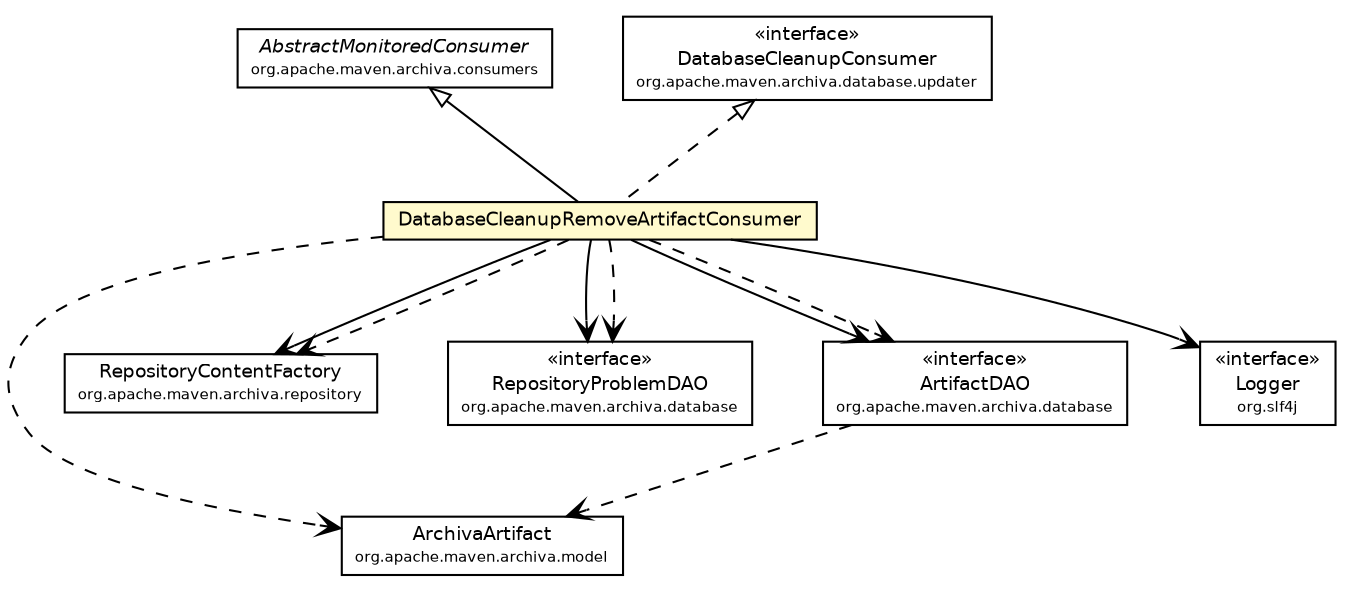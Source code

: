 #!/usr/local/bin/dot
#
# Class diagram 
# Generated by UmlGraph version 4.6 (http://www.spinellis.gr/sw/umlgraph)
#

digraph G {
	edge [fontname="Helvetica",fontsize=10,labelfontname="Helvetica",labelfontsize=10];
	node [fontname="Helvetica",fontsize=10,shape=plaintext];
	// org.apache.maven.archiva.consumers.AbstractMonitoredConsumer
	c111465 [label=<<table border="0" cellborder="1" cellspacing="0" cellpadding="2" port="p" href="../AbstractMonitoredConsumer.html">
		<tr><td><table border="0" cellspacing="0" cellpadding="1">
			<tr><td><font face="Helvetica-Oblique"> AbstractMonitoredConsumer </font></td></tr>
			<tr><td><font point-size="7.0"> org.apache.maven.archiva.consumers </font></td></tr>
		</table></td></tr>
		</table>>, fontname="Helvetica", fontcolor="black", fontsize=9.0];
	// org.apache.maven.archiva.model.ArchivaArtifact
	c111474 [label=<<table border="0" cellborder="1" cellspacing="0" cellpadding="2" port="p" href="../../model/ArchivaArtifact.html">
		<tr><td><table border="0" cellspacing="0" cellpadding="1">
			<tr><td> ArchivaArtifact </td></tr>
			<tr><td><font point-size="7.0"> org.apache.maven.archiva.model </font></td></tr>
		</table></td></tr>
		</table>>, fontname="Helvetica", fontcolor="black", fontsize=9.0];
	// org.apache.maven.archiva.repository.RepositoryContentFactory
	c111512 [label=<<table border="0" cellborder="1" cellspacing="0" cellpadding="2" port="p" href="../../repository/RepositoryContentFactory.html">
		<tr><td><table border="0" cellspacing="0" cellpadding="1">
			<tr><td> RepositoryContentFactory </td></tr>
			<tr><td><font point-size="7.0"> org.apache.maven.archiva.repository </font></td></tr>
		</table></td></tr>
		</table>>, fontname="Helvetica", fontcolor="black", fontsize=9.0];
	// org.apache.maven.archiva.database.RepositoryProblemDAO
	c111565 [label=<<table border="0" cellborder="1" cellspacing="0" cellpadding="2" port="p" href="../../database/RepositoryProblemDAO.html">
		<tr><td><table border="0" cellspacing="0" cellpadding="1">
			<tr><td> &laquo;interface&raquo; </td></tr>
			<tr><td> RepositoryProblemDAO </td></tr>
			<tr><td><font point-size="7.0"> org.apache.maven.archiva.database </font></td></tr>
		</table></td></tr>
		</table>>, fontname="Helvetica", fontcolor="black", fontsize=9.0];
	// org.apache.maven.archiva.database.ArtifactDAO
	c111572 [label=<<table border="0" cellborder="1" cellspacing="0" cellpadding="2" port="p" href="../../database/ArtifactDAO.html">
		<tr><td><table border="0" cellspacing="0" cellpadding="1">
			<tr><td> &laquo;interface&raquo; </td></tr>
			<tr><td> ArtifactDAO </td></tr>
			<tr><td><font point-size="7.0"> org.apache.maven.archiva.database </font></td></tr>
		</table></td></tr>
		</table>>, fontname="Helvetica", fontcolor="black", fontsize=9.0];
	// org.apache.maven.archiva.database.updater.DatabaseCleanupConsumer
	c111620 [label=<<table border="0" cellborder="1" cellspacing="0" cellpadding="2" port="p" href="../../database/updater/DatabaseCleanupConsumer.html">
		<tr><td><table border="0" cellspacing="0" cellpadding="1">
			<tr><td> &laquo;interface&raquo; </td></tr>
			<tr><td> DatabaseCleanupConsumer </td></tr>
			<tr><td><font point-size="7.0"> org.apache.maven.archiva.database.updater </font></td></tr>
		</table></td></tr>
		</table>>, fontname="Helvetica", fontcolor="black", fontsize=9.0];
	// org.apache.maven.archiva.consumers.database.DatabaseCleanupRemoveArtifactConsumer
	c111641 [label=<<table border="0" cellborder="1" cellspacing="0" cellpadding="2" port="p" bgcolor="lemonChiffon" href="./DatabaseCleanupRemoveArtifactConsumer.html">
		<tr><td><table border="0" cellspacing="0" cellpadding="1">
			<tr><td> DatabaseCleanupRemoveArtifactConsumer </td></tr>
		</table></td></tr>
		</table>>, fontname="Helvetica", fontcolor="black", fontsize=9.0];
	//org.apache.maven.archiva.consumers.database.DatabaseCleanupRemoveArtifactConsumer extends org.apache.maven.archiva.consumers.AbstractMonitoredConsumer
	c111465:p -> c111641:p [dir=back,arrowtail=empty];
	//org.apache.maven.archiva.consumers.database.DatabaseCleanupRemoveArtifactConsumer implements org.apache.maven.archiva.database.updater.DatabaseCleanupConsumer
	c111620:p -> c111641:p [dir=back,arrowtail=empty,style=dashed];
	// org.apache.maven.archiva.consumers.database.DatabaseCleanupRemoveArtifactConsumer NAVASSOC org.apache.maven.archiva.database.ArtifactDAO
	c111641:p -> c111572:p [taillabel="", label="", headlabel="", fontname="Helvetica", fontcolor="black", fontsize=10.0, color="black", arrowhead=open];
	// org.apache.maven.archiva.consumers.database.DatabaseCleanupRemoveArtifactConsumer NAVASSOC org.apache.maven.archiva.database.RepositoryProblemDAO
	c111641:p -> c111565:p [taillabel="", label="", headlabel="", fontname="Helvetica", fontcolor="black", fontsize=10.0, color="black", arrowhead=open];
	// org.apache.maven.archiva.consumers.database.DatabaseCleanupRemoveArtifactConsumer NAVASSOC org.apache.maven.archiva.repository.RepositoryContentFactory
	c111641:p -> c111512:p [taillabel="", label="", headlabel="", fontname="Helvetica", fontcolor="black", fontsize=10.0, color="black", arrowhead=open];
	// org.apache.maven.archiva.consumers.database.DatabaseCleanupRemoveArtifactConsumer NAVASSOC org.slf4j.Logger
	c111641:p -> c111790:p [taillabel="", label="", headlabel="", fontname="Helvetica", fontcolor="black", fontsize=10.0, color="black", arrowhead=open];
	// org.apache.maven.archiva.database.ArtifactDAO DEPEND org.apache.maven.archiva.model.ArchivaArtifact
	c111572:p -> c111474:p [taillabel="", label="", headlabel="", fontname="Helvetica", fontcolor="black", fontsize=10.0, color="black", arrowhead=open, style=dashed];
	// org.apache.maven.archiva.consumers.database.DatabaseCleanupRemoveArtifactConsumer DEPEND org.apache.maven.archiva.database.RepositoryProblemDAO
	c111641:p -> c111565:p [taillabel="", label="", headlabel="", fontname="Helvetica", fontcolor="black", fontsize=10.0, color="black", arrowhead=open, style=dashed];
	// org.apache.maven.archiva.consumers.database.DatabaseCleanupRemoveArtifactConsumer DEPEND org.apache.maven.archiva.model.ArchivaArtifact
	c111641:p -> c111474:p [taillabel="", label="", headlabel="", fontname="Helvetica", fontcolor="black", fontsize=10.0, color="black", arrowhead=open, style=dashed];
	// org.apache.maven.archiva.consumers.database.DatabaseCleanupRemoveArtifactConsumer DEPEND org.apache.maven.archiva.database.ArtifactDAO
	c111641:p -> c111572:p [taillabel="", label="", headlabel="", fontname="Helvetica", fontcolor="black", fontsize=10.0, color="black", arrowhead=open, style=dashed];
	// org.apache.maven.archiva.consumers.database.DatabaseCleanupRemoveArtifactConsumer DEPEND org.apache.maven.archiva.repository.RepositoryContentFactory
	c111641:p -> c111512:p [taillabel="", label="", headlabel="", fontname="Helvetica", fontcolor="black", fontsize=10.0, color="black", arrowhead=open, style=dashed];
	// org.slf4j.Logger
	c111790 [label=<<table border="0" cellborder="1" cellspacing="0" cellpadding="2" port="p" href="http://java.sun.com/j2se/1.4.2/docs/api/org/slf4j/Logger.html">
		<tr><td><table border="0" cellspacing="0" cellpadding="1">
			<tr><td> &laquo;interface&raquo; </td></tr>
			<tr><td> Logger </td></tr>
			<tr><td><font point-size="7.0"> org.slf4j </font></td></tr>
		</table></td></tr>
		</table>>, fontname="Helvetica", fontcolor="black", fontsize=9.0];
}

